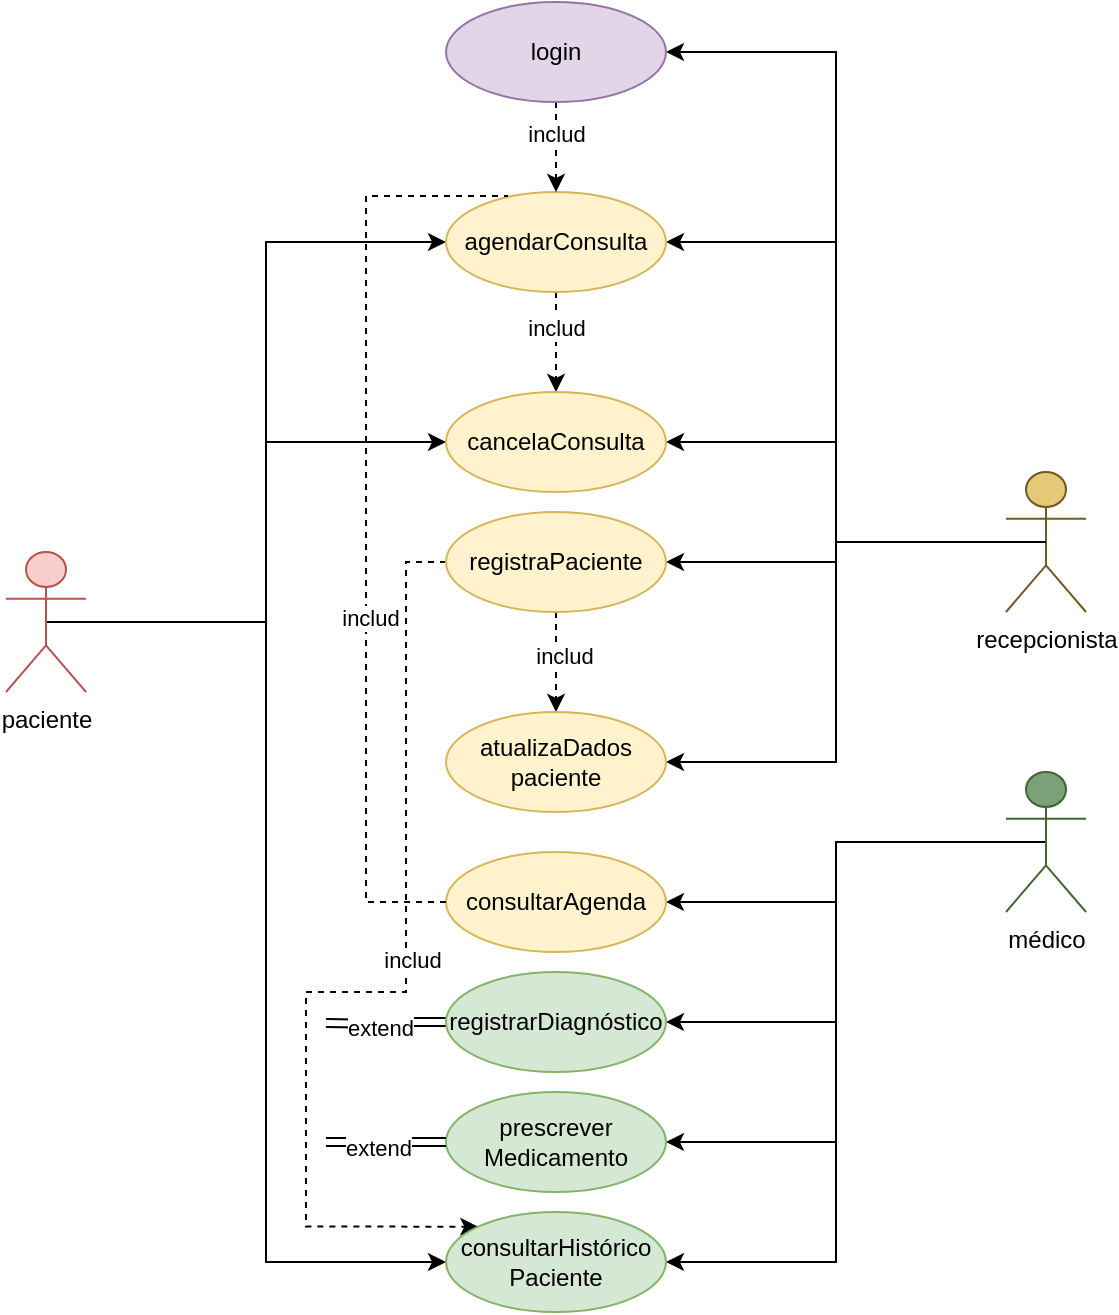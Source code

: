 <mxfile version="24.7.7">
  <diagram name="Página-1" id="uNOIHyh6FrEf39FfQNL3">
    <mxGraphModel dx="1509" dy="785" grid="1" gridSize="10" guides="1" tooltips="1" connect="1" arrows="1" fold="1" page="1" pageScale="1" pageWidth="827" pageHeight="1169" math="0" shadow="0">
      <root>
        <mxCell id="0" />
        <mxCell id="1" parent="0" />
        <mxCell id="OdcNtF8pi_zYotDbh5m4-12" style="edgeStyle=orthogonalEdgeStyle;rounded=0;orthogonalLoop=1;jettySize=auto;html=1;exitX=0.5;exitY=0.5;exitDx=0;exitDy=0;exitPerimeter=0;entryX=0;entryY=0.5;entryDx=0;entryDy=0;" edge="1" parent="1" source="OdcNtF8pi_zYotDbh5m4-1" target="OdcNtF8pi_zYotDbh5m4-7">
          <mxGeometry relative="1" as="geometry" />
        </mxCell>
        <mxCell id="OdcNtF8pi_zYotDbh5m4-14" style="edgeStyle=orthogonalEdgeStyle;rounded=0;orthogonalLoop=1;jettySize=auto;html=1;exitX=0.5;exitY=0.5;exitDx=0;exitDy=0;exitPerimeter=0;entryX=0;entryY=0.5;entryDx=0;entryDy=0;" edge="1" parent="1" source="OdcNtF8pi_zYotDbh5m4-1" target="OdcNtF8pi_zYotDbh5m4-8">
          <mxGeometry relative="1" as="geometry" />
        </mxCell>
        <mxCell id="OdcNtF8pi_zYotDbh5m4-26" style="edgeStyle=orthogonalEdgeStyle;rounded=0;orthogonalLoop=1;jettySize=auto;html=1;exitX=0.5;exitY=0.5;exitDx=0;exitDy=0;exitPerimeter=0;entryX=0;entryY=0.5;entryDx=0;entryDy=0;" edge="1" parent="1" source="OdcNtF8pi_zYotDbh5m4-1" target="OdcNtF8pi_zYotDbh5m4-22">
          <mxGeometry relative="1" as="geometry" />
        </mxCell>
        <mxCell id="OdcNtF8pi_zYotDbh5m4-1" value="paciente" style="shape=umlActor;verticalLabelPosition=bottom;verticalAlign=top;html=1;outlineConnect=0;fillColor=#f8cecc;strokeColor=#b85450;" vertex="1" parent="1">
          <mxGeometry x="130" y="440" width="40" height="70" as="geometry" />
        </mxCell>
        <mxCell id="OdcNtF8pi_zYotDbh5m4-13" style="edgeStyle=orthogonalEdgeStyle;rounded=0;orthogonalLoop=1;jettySize=auto;html=1;exitX=0.5;exitY=0.5;exitDx=0;exitDy=0;exitPerimeter=0;entryX=1;entryY=0.5;entryDx=0;entryDy=0;" edge="1" parent="1" source="OdcNtF8pi_zYotDbh5m4-2" target="OdcNtF8pi_zYotDbh5m4-7">
          <mxGeometry relative="1" as="geometry" />
        </mxCell>
        <mxCell id="OdcNtF8pi_zYotDbh5m4-15" style="edgeStyle=orthogonalEdgeStyle;rounded=0;orthogonalLoop=1;jettySize=auto;html=1;exitX=0.5;exitY=0.5;exitDx=0;exitDy=0;exitPerimeter=0;entryX=1;entryY=0.5;entryDx=0;entryDy=0;" edge="1" parent="1" source="OdcNtF8pi_zYotDbh5m4-2" target="OdcNtF8pi_zYotDbh5m4-8">
          <mxGeometry relative="1" as="geometry" />
        </mxCell>
        <mxCell id="OdcNtF8pi_zYotDbh5m4-16" style="edgeStyle=orthogonalEdgeStyle;rounded=0;orthogonalLoop=1;jettySize=auto;html=1;exitX=0.5;exitY=0.5;exitDx=0;exitDy=0;exitPerimeter=0;entryX=1;entryY=0.5;entryDx=0;entryDy=0;" edge="1" parent="1" source="OdcNtF8pi_zYotDbh5m4-2" target="OdcNtF8pi_zYotDbh5m4-9">
          <mxGeometry relative="1" as="geometry" />
        </mxCell>
        <mxCell id="OdcNtF8pi_zYotDbh5m4-17" style="edgeStyle=orthogonalEdgeStyle;rounded=0;orthogonalLoop=1;jettySize=auto;html=1;exitX=0.5;exitY=0.5;exitDx=0;exitDy=0;exitPerimeter=0;entryX=1;entryY=0.5;entryDx=0;entryDy=0;" edge="1" parent="1" source="OdcNtF8pi_zYotDbh5m4-2" target="OdcNtF8pi_zYotDbh5m4-10">
          <mxGeometry relative="1" as="geometry" />
        </mxCell>
        <mxCell id="OdcNtF8pi_zYotDbh5m4-2" value="recepcionista" style="shape=umlActor;verticalLabelPosition=bottom;verticalAlign=top;html=1;outlineConnect=0;fillColor=#e5c976;strokeColor=#6e5b21;" vertex="1" parent="1">
          <mxGeometry x="630" y="400" width="40" height="70" as="geometry" />
        </mxCell>
        <mxCell id="OdcNtF8pi_zYotDbh5m4-19" style="edgeStyle=orthogonalEdgeStyle;rounded=0;orthogonalLoop=1;jettySize=auto;html=1;exitX=0.5;exitY=0.5;exitDx=0;exitDy=0;exitPerimeter=0;entryX=1;entryY=0.5;entryDx=0;entryDy=0;" edge="1" parent="1" source="OdcNtF8pi_zYotDbh5m4-3" target="OdcNtF8pi_zYotDbh5m4-18">
          <mxGeometry relative="1" as="geometry" />
        </mxCell>
        <mxCell id="OdcNtF8pi_zYotDbh5m4-23" style="edgeStyle=orthogonalEdgeStyle;rounded=0;orthogonalLoop=1;jettySize=auto;html=1;exitX=0.5;exitY=0.5;exitDx=0;exitDy=0;exitPerimeter=0;entryX=1;entryY=0.5;entryDx=0;entryDy=0;" edge="1" parent="1" source="OdcNtF8pi_zYotDbh5m4-3" target="OdcNtF8pi_zYotDbh5m4-20">
          <mxGeometry relative="1" as="geometry" />
        </mxCell>
        <mxCell id="OdcNtF8pi_zYotDbh5m4-24" style="edgeStyle=orthogonalEdgeStyle;rounded=0;orthogonalLoop=1;jettySize=auto;html=1;exitX=0.5;exitY=0.5;exitDx=0;exitDy=0;exitPerimeter=0;entryX=1;entryY=0.5;entryDx=0;entryDy=0;" edge="1" parent="1" source="OdcNtF8pi_zYotDbh5m4-3" target="OdcNtF8pi_zYotDbh5m4-21">
          <mxGeometry relative="1" as="geometry" />
        </mxCell>
        <mxCell id="OdcNtF8pi_zYotDbh5m4-25" style="edgeStyle=orthogonalEdgeStyle;rounded=0;orthogonalLoop=1;jettySize=auto;html=1;exitX=0.5;exitY=0.5;exitDx=0;exitDy=0;exitPerimeter=0;entryX=1;entryY=0.5;entryDx=0;entryDy=0;" edge="1" parent="1" source="OdcNtF8pi_zYotDbh5m4-3" target="OdcNtF8pi_zYotDbh5m4-22">
          <mxGeometry relative="1" as="geometry" />
        </mxCell>
        <mxCell id="OdcNtF8pi_zYotDbh5m4-3" value="médico" style="shape=umlActor;verticalLabelPosition=bottom;verticalAlign=top;html=1;outlineConnect=0;fillColor=#7aa178;strokeColor=#43652f;" vertex="1" parent="1">
          <mxGeometry x="630" y="550" width="40" height="70" as="geometry" />
        </mxCell>
        <mxCell id="OdcNtF8pi_zYotDbh5m4-28" style="edgeStyle=orthogonalEdgeStyle;rounded=0;orthogonalLoop=1;jettySize=auto;html=1;exitX=0.5;exitY=1;exitDx=0;exitDy=0;entryX=0.5;entryY=0;entryDx=0;entryDy=0;dashed=1;" edge="1" parent="1" source="OdcNtF8pi_zYotDbh5m4-7" target="OdcNtF8pi_zYotDbh5m4-8">
          <mxGeometry relative="1" as="geometry" />
        </mxCell>
        <mxCell id="OdcNtF8pi_zYotDbh5m4-33" value="includ" style="edgeLabel;html=1;align=center;verticalAlign=middle;resizable=0;points=[];" vertex="1" connectable="0" parent="OdcNtF8pi_zYotDbh5m4-28">
          <mxGeometry x="-0.28" relative="1" as="geometry">
            <mxPoint as="offset" />
          </mxGeometry>
        </mxCell>
        <mxCell id="OdcNtF8pi_zYotDbh5m4-7" value="agendarConsulta" style="ellipse;whiteSpace=wrap;html=1;fillColor=#fff2cc;strokeColor=#d6b656;" vertex="1" parent="1">
          <mxGeometry x="350" y="260" width="110" height="50" as="geometry" />
        </mxCell>
        <mxCell id="OdcNtF8pi_zYotDbh5m4-8" value="cancelaConsulta" style="ellipse;whiteSpace=wrap;html=1;fillColor=#fff2cc;strokeColor=#d6b656;" vertex="1" parent="1">
          <mxGeometry x="350" y="360" width="110" height="50" as="geometry" />
        </mxCell>
        <mxCell id="OdcNtF8pi_zYotDbh5m4-29" style="edgeStyle=orthogonalEdgeStyle;rounded=0;orthogonalLoop=1;jettySize=auto;html=1;exitX=0.5;exitY=1;exitDx=0;exitDy=0;entryX=0.5;entryY=0;entryDx=0;entryDy=0;dashed=1;" edge="1" parent="1" source="OdcNtF8pi_zYotDbh5m4-9" target="OdcNtF8pi_zYotDbh5m4-10">
          <mxGeometry relative="1" as="geometry" />
        </mxCell>
        <mxCell id="OdcNtF8pi_zYotDbh5m4-34" value="includ" style="edgeLabel;html=1;align=center;verticalAlign=middle;resizable=0;points=[];" vertex="1" connectable="0" parent="OdcNtF8pi_zYotDbh5m4-29">
          <mxGeometry x="-0.12" y="4" relative="1" as="geometry">
            <mxPoint as="offset" />
          </mxGeometry>
        </mxCell>
        <mxCell id="OdcNtF8pi_zYotDbh5m4-47" style="edgeStyle=orthogonalEdgeStyle;rounded=0;orthogonalLoop=1;jettySize=auto;html=1;exitX=0;exitY=0.5;exitDx=0;exitDy=0;entryX=0;entryY=0;entryDx=0;entryDy=0;dashed=1;" edge="1" parent="1" source="OdcNtF8pi_zYotDbh5m4-9" target="OdcNtF8pi_zYotDbh5m4-22">
          <mxGeometry relative="1" as="geometry">
            <Array as="points">
              <mxPoint x="330" y="445" />
              <mxPoint x="330" y="660" />
              <mxPoint x="280" y="660" />
              <mxPoint x="280" y="778" />
            </Array>
          </mxGeometry>
        </mxCell>
        <mxCell id="OdcNtF8pi_zYotDbh5m4-48" value="includ" style="edgeLabel;html=1;align=center;verticalAlign=middle;resizable=0;points=[];" vertex="1" connectable="0" parent="OdcNtF8pi_zYotDbh5m4-47">
          <mxGeometry x="-0.103" y="3" relative="1" as="geometry">
            <mxPoint as="offset" />
          </mxGeometry>
        </mxCell>
        <mxCell id="OdcNtF8pi_zYotDbh5m4-9" value="registraPaciente" style="ellipse;whiteSpace=wrap;html=1;fillColor=#fff2cc;strokeColor=#d6b656;" vertex="1" parent="1">
          <mxGeometry x="350" y="420" width="110" height="50" as="geometry" />
        </mxCell>
        <mxCell id="OdcNtF8pi_zYotDbh5m4-10" value="atualizaDados&lt;div&gt;paciente&lt;/div&gt;" style="ellipse;whiteSpace=wrap;html=1;fillColor=#fff2cc;strokeColor=#d6b656;" vertex="1" parent="1">
          <mxGeometry x="350" y="520" width="110" height="50" as="geometry" />
        </mxCell>
        <mxCell id="OdcNtF8pi_zYotDbh5m4-18" value="consultarAgenda" style="ellipse;whiteSpace=wrap;html=1;fillColor=#fff2cc;strokeColor=#d6b656;" vertex="1" parent="1">
          <mxGeometry x="350" y="590" width="110" height="50" as="geometry" />
        </mxCell>
        <mxCell id="OdcNtF8pi_zYotDbh5m4-43" style="edgeStyle=orthogonalEdgeStyle;rounded=0;orthogonalLoop=1;jettySize=auto;html=1;exitX=0;exitY=0.5;exitDx=0;exitDy=0;shape=link;" edge="1" parent="1" source="OdcNtF8pi_zYotDbh5m4-20">
          <mxGeometry relative="1" as="geometry">
            <mxPoint x="290" y="675.474" as="targetPoint" />
          </mxGeometry>
        </mxCell>
        <mxCell id="OdcNtF8pi_zYotDbh5m4-44" value="extend" style="edgeLabel;html=1;align=center;verticalAlign=middle;resizable=0;points=[];" vertex="1" connectable="0" parent="OdcNtF8pi_zYotDbh5m4-43">
          <mxGeometry x="0.139" y="2" relative="1" as="geometry">
            <mxPoint as="offset" />
          </mxGeometry>
        </mxCell>
        <mxCell id="OdcNtF8pi_zYotDbh5m4-20" value="registrarDiagnóstico" style="ellipse;whiteSpace=wrap;html=1;fillColor=#d5e8d4;strokeColor=#82b366;" vertex="1" parent="1">
          <mxGeometry x="350" y="650" width="110" height="50" as="geometry" />
        </mxCell>
        <mxCell id="OdcNtF8pi_zYotDbh5m4-21" value="prescrever&lt;div&gt;Medicamento&lt;/div&gt;" style="ellipse;whiteSpace=wrap;html=1;fillColor=#d5e8d4;strokeColor=#82b366;" vertex="1" parent="1">
          <mxGeometry x="350" y="710" width="110" height="50" as="geometry" />
        </mxCell>
        <mxCell id="OdcNtF8pi_zYotDbh5m4-22" value="consultarHistórico&lt;div&gt;Paciente&lt;/div&gt;" style="ellipse;whiteSpace=wrap;html=1;fillColor=#d5e8d4;strokeColor=#82b366;" vertex="1" parent="1">
          <mxGeometry x="350" y="770" width="110" height="50" as="geometry" />
        </mxCell>
        <mxCell id="OdcNtF8pi_zYotDbh5m4-31" value="" style="endArrow=none;html=1;rounded=0;exitX=0;exitY=0.5;exitDx=0;exitDy=0;entryX=0.282;entryY=0.04;entryDx=0;entryDy=0;dashed=1;entryPerimeter=0;" edge="1" parent="1" source="OdcNtF8pi_zYotDbh5m4-18" target="OdcNtF8pi_zYotDbh5m4-7">
          <mxGeometry width="50" height="50" relative="1" as="geometry">
            <mxPoint x="470" y="490" as="sourcePoint" />
            <mxPoint x="520" y="440" as="targetPoint" />
            <Array as="points">
              <mxPoint x="310" y="615" />
              <mxPoint x="310" y="262" />
            </Array>
          </mxGeometry>
        </mxCell>
        <mxCell id="OdcNtF8pi_zYotDbh5m4-32" value="includ" style="edgeLabel;html=1;align=center;verticalAlign=middle;resizable=0;points=[];" vertex="1" connectable="0" parent="OdcNtF8pi_zYotDbh5m4-31">
          <mxGeometry x="-0.216" y="-2" relative="1" as="geometry">
            <mxPoint as="offset" />
          </mxGeometry>
        </mxCell>
        <mxCell id="OdcNtF8pi_zYotDbh5m4-37" style="edgeStyle=orthogonalEdgeStyle;rounded=0;orthogonalLoop=1;jettySize=auto;html=1;exitX=0.5;exitY=0.5;exitDx=0;exitDy=0;exitPerimeter=0;entryX=1;entryY=0.5;entryDx=0;entryDy=0;" edge="1" parent="1" target="OdcNtF8pi_zYotDbh5m4-40" source="OdcNtF8pi_zYotDbh5m4-2">
          <mxGeometry relative="1" as="geometry">
            <mxPoint x="650" y="340" as="sourcePoint" />
          </mxGeometry>
        </mxCell>
        <mxCell id="OdcNtF8pi_zYotDbh5m4-38" style="edgeStyle=orthogonalEdgeStyle;rounded=0;orthogonalLoop=1;jettySize=auto;html=1;exitX=0.5;exitY=1;exitDx=0;exitDy=0;entryX=0.5;entryY=0;entryDx=0;entryDy=0;dashed=1;" edge="1" parent="1" source="OdcNtF8pi_zYotDbh5m4-40" target="OdcNtF8pi_zYotDbh5m4-7">
          <mxGeometry relative="1" as="geometry">
            <mxPoint x="405" y="265" as="targetPoint" />
          </mxGeometry>
        </mxCell>
        <mxCell id="OdcNtF8pi_zYotDbh5m4-39" value="includ" style="edgeLabel;html=1;align=center;verticalAlign=middle;resizable=0;points=[];" vertex="1" connectable="0" parent="OdcNtF8pi_zYotDbh5m4-38">
          <mxGeometry x="-0.28" relative="1" as="geometry">
            <mxPoint as="offset" />
          </mxGeometry>
        </mxCell>
        <mxCell id="OdcNtF8pi_zYotDbh5m4-40" value="login" style="ellipse;whiteSpace=wrap;html=1;fillColor=#e1d5e7;strokeColor=#9673a6;" vertex="1" parent="1">
          <mxGeometry x="350" y="165" width="110" height="50" as="geometry" />
        </mxCell>
        <mxCell id="OdcNtF8pi_zYotDbh5m4-45" style="edgeStyle=orthogonalEdgeStyle;rounded=0;orthogonalLoop=1;jettySize=auto;html=1;exitX=0;exitY=0.5;exitDx=0;exitDy=0;shape=link;" edge="1" parent="1" source="OdcNtF8pi_zYotDbh5m4-21">
          <mxGeometry relative="1" as="geometry">
            <mxPoint x="290" y="734.954" as="targetPoint" />
            <mxPoint x="350" y="734.48" as="sourcePoint" />
          </mxGeometry>
        </mxCell>
        <mxCell id="OdcNtF8pi_zYotDbh5m4-46" value="extend" style="edgeLabel;html=1;align=center;verticalAlign=middle;resizable=0;points=[];" vertex="1" connectable="0" parent="OdcNtF8pi_zYotDbh5m4-45">
          <mxGeometry x="0.139" y="2" relative="1" as="geometry">
            <mxPoint as="offset" />
          </mxGeometry>
        </mxCell>
      </root>
    </mxGraphModel>
  </diagram>
</mxfile>
